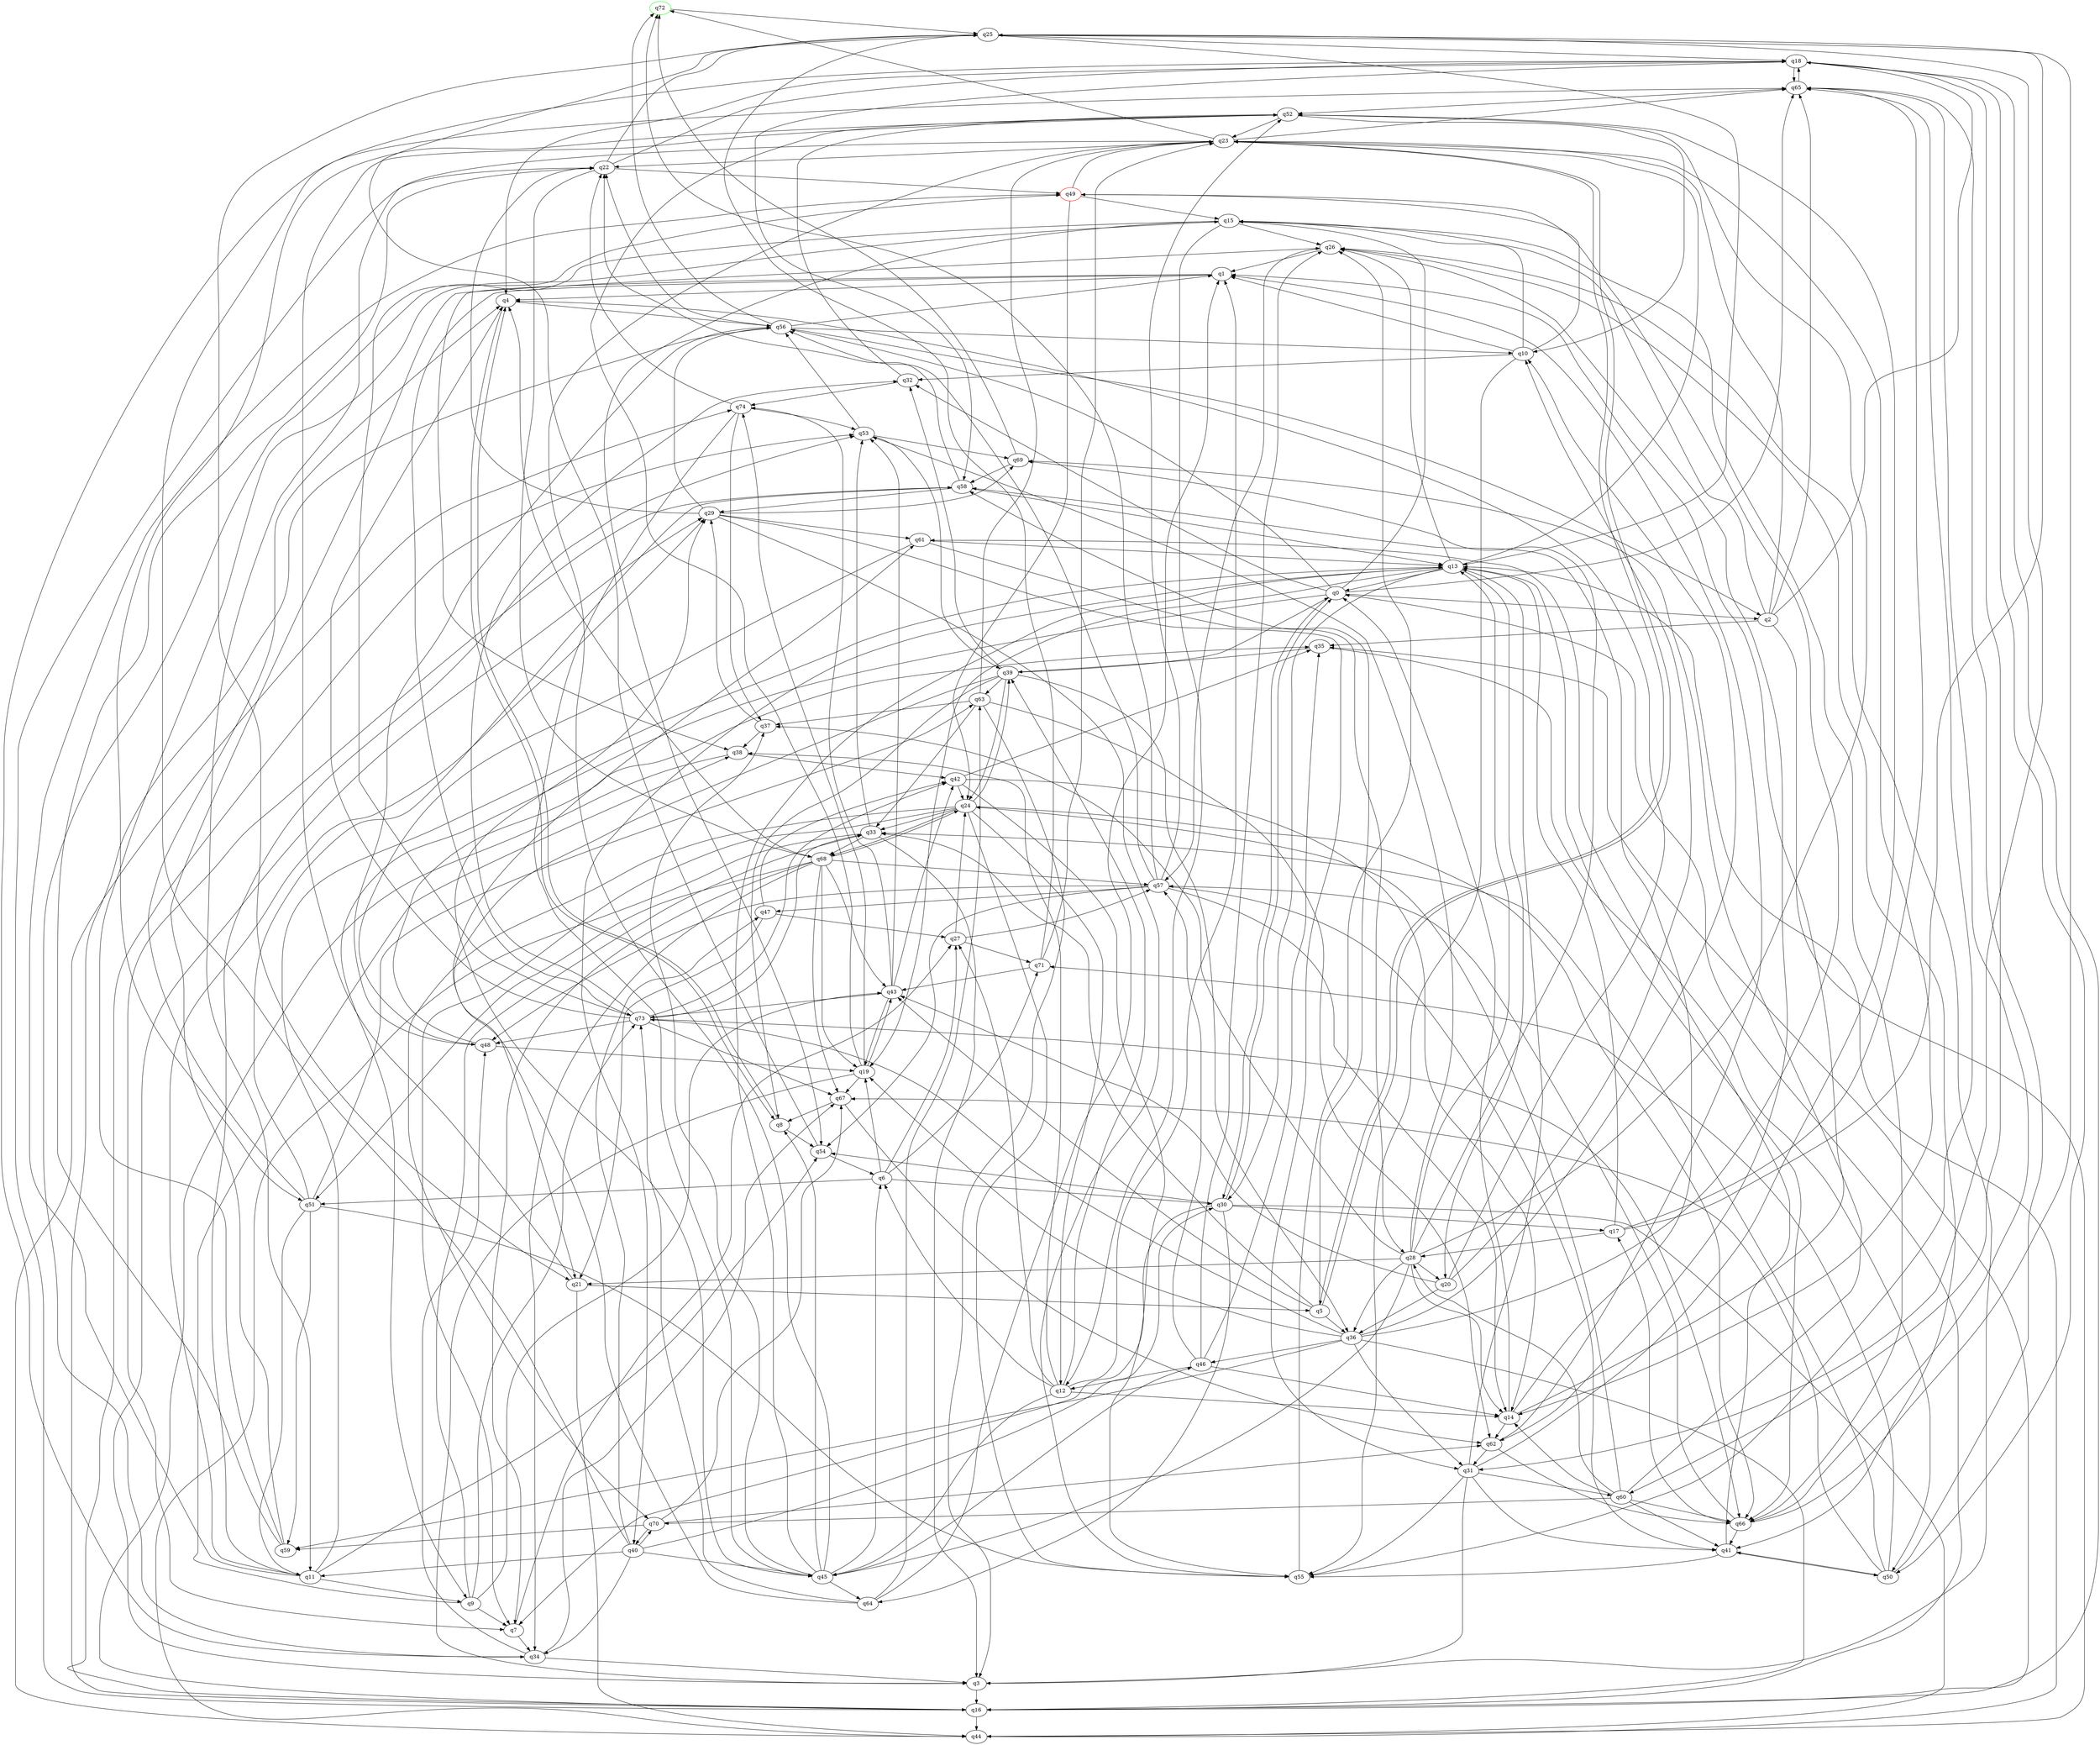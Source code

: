 digraph A{
q72 [initial=1,color=green];
q49 [final=1,color=red];
q0 -> q2;
q0 -> q9;
q0 -> q15;
q0 -> q30;
q0 -> q32;
q0 -> q56;
q0 -> q65;
q1 -> q4;
q1 -> q38;
q1 -> q73;
q2 -> q15;
q2 -> q18;
q2 -> q23;
q2 -> q35;
q2 -> q44;
q2 -> q65;
q3 -> q16;
q3 -> q26;
q3 -> q29;
q4 -> q8;
q4 -> q56;
q5 -> q23;
q5 -> q33;
q5 -> q36;
q5 -> q43;
q5 -> q58;
q6 -> q19;
q6 -> q27;
q6 -> q30;
q6 -> q51;
q6 -> q71;
q7 -> q27;
q7 -> q34;
q8 -> q4;
q8 -> q54;
q9 -> q7;
q9 -> q33;
q9 -> q38;
q9 -> q43;
q9 -> q73;
q10 -> q1;
q10 -> q15;
q10 -> q32;
q10 -> q49;
q10 -> q55;
q11 -> q9;
q11 -> q13;
q11 -> q29;
q11 -> q49;
q11 -> q53;
q11 -> q54;
q12 -> q1;
q12 -> q6;
q12 -> q14;
q12 -> q27;
q12 -> q38;
q12 -> q39;
q12 -> q45;
q13 -> q0;
q13 -> q19;
q13 -> q20;
q13 -> q23;
q13 -> q26;
q13 -> q30;
q13 -> q40;
q13 -> q66;
q14 -> q0;
q14 -> q1;
q14 -> q58;
q14 -> q62;
q15 -> q12;
q15 -> q26;
q15 -> q34;
q15 -> q54;
q15 -> q66;
q16 -> q0;
q16 -> q22;
q16 -> q35;
q16 -> q44;
q16 -> q53;
q17 -> q13;
q17 -> q25;
q17 -> q28;
q17 -> q65;
q18 -> q4;
q18 -> q16;
q18 -> q50;
q18 -> q58;
q18 -> q60;
q18 -> q65;
q19 -> q3;
q19 -> q43;
q19 -> q52;
q19 -> q67;
q19 -> q74;
q20 -> q4;
q20 -> q10;
q20 -> q36;
q20 -> q43;
q21 -> q5;
q21 -> q44;
q21 -> q52;
q22 -> q18;
q22 -> q25;
q22 -> q49;
q22 -> q68;
q23 -> q5;
q23 -> q11;
q23 -> q14;
q23 -> q22;
q23 -> q65;
q23 -> q72;
q24 -> q7;
q24 -> q12;
q24 -> q33;
q24 -> q39;
q24 -> q55;
q24 -> q66;
q24 -> q68;
q24 -> q70;
q25 -> q13;
q25 -> q18;
q25 -> q21;
q25 -> q31;
q26 -> q1;
q26 -> q41;
q26 -> q57;
q26 -> q62;
q27 -> q24;
q27 -> q57;
q27 -> q71;
q28 -> q13;
q28 -> q14;
q28 -> q20;
q28 -> q21;
q28 -> q36;
q28 -> q37;
q28 -> q45;
q28 -> q52;
q28 -> q53;
q28 -> q69;
q29 -> q22;
q29 -> q31;
q29 -> q55;
q29 -> q56;
q29 -> q61;
q29 -> q69;
q30 -> q0;
q30 -> q7;
q30 -> q17;
q30 -> q44;
q30 -> q54;
q30 -> q64;
q31 -> q3;
q31 -> q13;
q31 -> q41;
q31 -> q52;
q31 -> q55;
q31 -> q60;
q32 -> q52;
q32 -> q74;
q33 -> q3;
q33 -> q44;
q33 -> q53;
q33 -> q68;
q34 -> q3;
q34 -> q48;
q34 -> q65;
q34 -> q67;
q35 -> q39;
q35 -> q50;
q36 -> q10;
q36 -> q16;
q36 -> q19;
q36 -> q31;
q36 -> q46;
q36 -> q49;
q36 -> q59;
q36 -> q73;
q37 -> q29;
q37 -> q38;
q38 -> q16;
q38 -> q42;
q39 -> q0;
q39 -> q8;
q39 -> q21;
q39 -> q24;
q39 -> q32;
q39 -> q36;
q39 -> q63;
q40 -> q11;
q40 -> q18;
q40 -> q30;
q40 -> q34;
q40 -> q45;
q40 -> q47;
q40 -> q70;
q41 -> q50;
q41 -> q55;
q41 -> q61;
q42 -> q14;
q42 -> q24;
q42 -> q35;
q42 -> q55;
q43 -> q19;
q43 -> q42;
q43 -> q53;
q43 -> q73;
q43 -> q74;
q44 -> q13;
q44 -> q74;
q45 -> q6;
q45 -> q8;
q45 -> q13;
q45 -> q23;
q45 -> q29;
q45 -> q37;
q45 -> q46;
q45 -> q64;
q46 -> q12;
q46 -> q14;
q46 -> q26;
q46 -> q35;
q46 -> q57;
q47 -> q21;
q47 -> q27;
q47 -> q42;
q48 -> q19;
q48 -> q35;
q48 -> q56;
q49 -> q15;
q49 -> q23;
q49 -> q24;
q50 -> q33;
q50 -> q41;
q50 -> q65;
q50 -> q67;
q50 -> q71;
q51 -> q4;
q51 -> q11;
q51 -> q55;
q51 -> q58;
q51 -> q59;
q51 -> q63;
q52 -> q10;
q52 -> q23;
q52 -> q51;
q53 -> q39;
q53 -> q56;
q53 -> q69;
q54 -> q6;
q54 -> q25;
q55 -> q26;
q55 -> q65;
q56 -> q1;
q56 -> q2;
q56 -> q10;
q56 -> q16;
q56 -> q22;
q56 -> q72;
q57 -> q14;
q57 -> q41;
q57 -> q47;
q57 -> q48;
q57 -> q52;
q57 -> q54;
q57 -> q56;
q57 -> q72;
q58 -> q7;
q58 -> q13;
q58 -> q22;
q58 -> q29;
q59 -> q15;
q59 -> q22;
q59 -> q26;
q60 -> q14;
q60 -> q24;
q60 -> q28;
q60 -> q41;
q60 -> q66;
q60 -> q69;
q60 -> q70;
q61 -> q13;
q61 -> q28;
q61 -> q48;
q62 -> q1;
q62 -> q31;
q62 -> q66;
q63 -> q3;
q63 -> q23;
q63 -> q33;
q63 -> q37;
q63 -> q62;
q64 -> q1;
q64 -> q61;
q64 -> q63;
q64 -> q73;
q65 -> q18;
q65 -> q52;
q65 -> q66;
q66 -> q17;
q66 -> q25;
q66 -> q41;
q66 -> q57;
q67 -> q8;
q67 -> q62;
q68 -> q4;
q68 -> q7;
q68 -> q19;
q68 -> q24;
q68 -> q34;
q68 -> q43;
q68 -> q51;
q68 -> q57;
q68 -> q67;
q69 -> q58;
q69 -> q72;
q70 -> q40;
q70 -> q59;
q70 -> q62;
q70 -> q67;
q71 -> q23;
q71 -> q25;
q71 -> q43;
q72 -> q25;
q73 -> q4;
q73 -> q32;
q73 -> q33;
q73 -> q42;
q73 -> q48;
q73 -> q49;
q73 -> q66;
q73 -> q67;
q74 -> q22;
q74 -> q37;
q74 -> q45;
q74 -> q53;
}